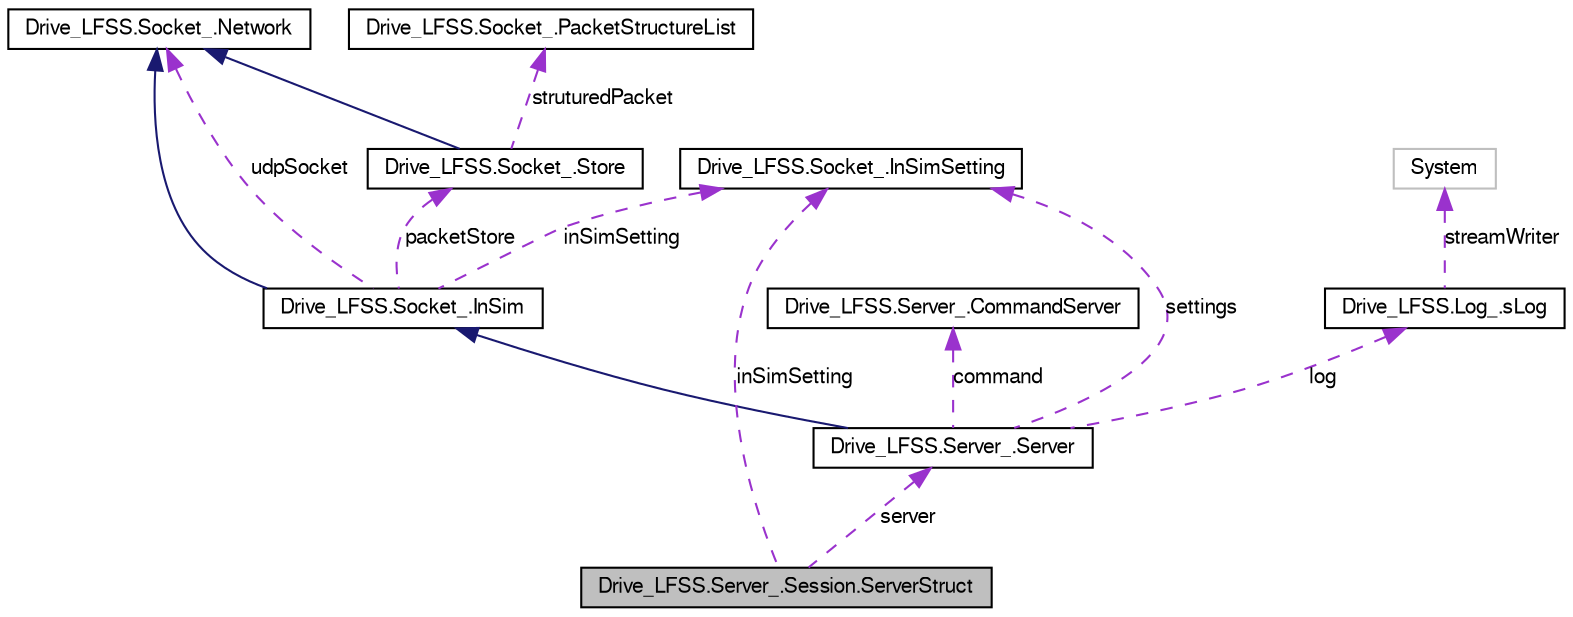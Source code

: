 digraph G
{
  bgcolor="transparent";
  edge [fontname="FreeSans",fontsize=10,labelfontname="FreeSans",labelfontsize=10];
  node [fontname="FreeSans",fontsize=10,shape=record];
  Node1 [label="Drive_LFSS.Server_.Session.ServerStruct",height=0.2,width=0.4,color="black", fillcolor="grey75", style="filled" fontcolor="black"];
  Node2 -> Node1 [dir=back,color="darkorchid3",fontsize=10,style="dashed",label="server",fontname="FreeSans"];
  Node2 [label="Drive_LFSS.Server_.Server",height=0.2,width=0.4,color="black",URL="$class_drive___l_f_s_s_1_1_server___1_1_server.html"];
  Node3 -> Node2 [dir=back,color="midnightblue",fontsize=10,style="solid",fontname="FreeSans"];
  Node3 [label="Drive_LFSS.Socket_.InSim",height=0.2,width=0.4,color="black",URL="$class_drive___l_f_s_s_1_1_socket___1_1_in_sim.html"];
  Node4 -> Node3 [dir=back,color="midnightblue",fontsize=10,style="solid",fontname="FreeSans"];
  Node4 [label="Drive_LFSS.Socket_.Network",height=0.2,width=0.4,color="black",URL="$class_drive___l_f_s_s_1_1_socket___1_1_network.html"];
  Node4 -> Node3 [dir=back,color="darkorchid3",fontsize=10,style="dashed",label="udpSocket",fontname="FreeSans"];
  Node5 -> Node3 [dir=back,color="darkorchid3",fontsize=10,style="dashed",label="packetStore",fontname="FreeSans"];
  Node5 [label="Drive_LFSS.Socket_.Store",height=0.2,width=0.4,color="black",URL="$class_drive___l_f_s_s_1_1_socket___1_1_store.html"];
  Node4 -> Node5 [dir=back,color="midnightblue",fontsize=10,style="solid",fontname="FreeSans"];
  Node6 -> Node5 [dir=back,color="darkorchid3",fontsize=10,style="dashed",label="struturedPacket",fontname="FreeSans"];
  Node6 [label="Drive_LFSS.Socket_.PacketStructureList",height=0.2,width=0.4,color="black",URL="$class_drive___l_f_s_s_1_1_socket___1_1_packet_structure_list.html"];
  Node7 -> Node3 [dir=back,color="darkorchid3",fontsize=10,style="dashed",label="inSimSetting",fontname="FreeSans"];
  Node7 [label="Drive_LFSS.Socket_.InSimSetting",height=0.2,width=0.4,color="black",URL="$class_drive___l_f_s_s_1_1_socket___1_1_in_sim_setting.html"];
  Node8 -> Node2 [dir=back,color="darkorchid3",fontsize=10,style="dashed",label="log",fontname="FreeSans"];
  Node8 [label="Drive_LFSS.Log_.sLog",height=0.2,width=0.4,color="black",URL="$class_drive___l_f_s_s_1_1_log___1_1s_log.html"];
  Node9 -> Node8 [dir=back,color="darkorchid3",fontsize=10,style="dashed",label="streamWriter",fontname="FreeSans"];
  Node9 [label="System",height=0.2,width=0.4,color="grey75"];
  Node10 -> Node2 [dir=back,color="darkorchid3",fontsize=10,style="dashed",label="command",fontname="FreeSans"];
  Node10 [label="Drive_LFSS.Server_.CommandServer",height=0.2,width=0.4,color="black",URL="$class_drive___l_f_s_s_1_1_server___1_1_command_server.html"];
  Node7 -> Node2 [dir=back,color="darkorchid3",fontsize=10,style="dashed",label="settings",fontname="FreeSans"];
  Node7 -> Node1 [dir=back,color="darkorchid3",fontsize=10,style="dashed",label="inSimSetting",fontname="FreeSans"];
}
